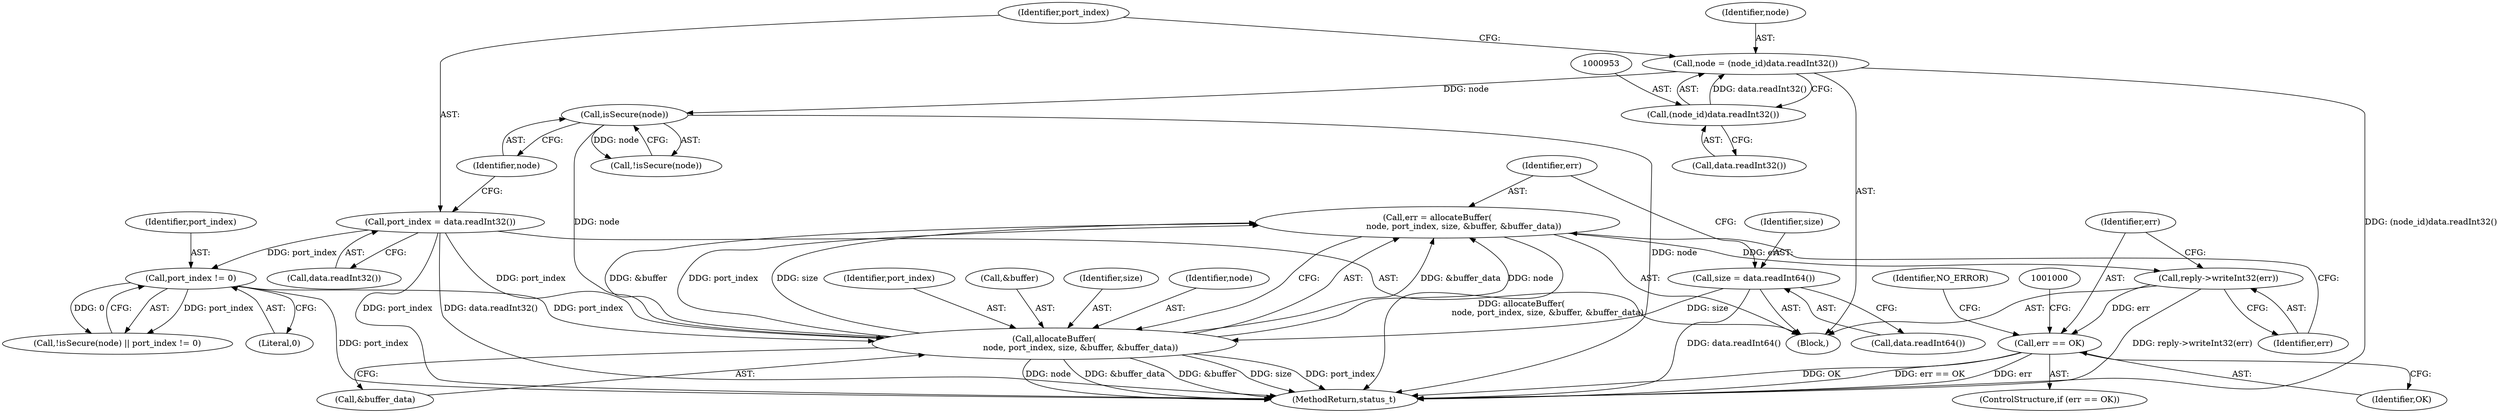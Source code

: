 digraph "0_Android_295c883fe3105b19bcd0f9e07d54c6b589fc5bff@API" {
"1000981" [label="(Call,err = allocateBuffer(\n                    node, port_index, size, &buffer, &buffer_data))"];
"1000983" [label="(Call,allocateBuffer(\n                    node, port_index, size, &buffer, &buffer_data))"];
"1000962" [label="(Call,isSecure(node))"];
"1000950" [label="(Call,node = (node_id)data.readInt32())"];
"1000952" [label="(Call,(node_id)data.readInt32())"];
"1000964" [label="(Call,port_index != 0)"];
"1000956" [label="(Call,port_index = data.readInt32())"];
"1000975" [label="(Call,size = data.readInt64())"];
"1000991" [label="(Call,reply->writeInt32(err))"];
"1000994" [label="(Call,err == OK)"];
"1000977" [label="(Call,data.readInt64())"];
"1000994" [label="(Call,err == OK)"];
"1000963" [label="(Identifier,node)"];
"1000989" [label="(Call,&buffer_data)"];
"1000991" [label="(Call,reply->writeInt32(err))"];
"1001214" [label="(MethodReturn,status_t)"];
"1000985" [label="(Identifier,port_index)"];
"1000966" [label="(Literal,0)"];
"1000982" [label="(Identifier,err)"];
"1000956" [label="(Call,port_index = data.readInt32())"];
"1000962" [label="(Call,isSecure(node))"];
"1000965" [label="(Identifier,port_index)"];
"1000950" [label="(Call,node = (node_id)data.readInt32())"];
"1000995" [label="(Identifier,err)"];
"1000993" [label="(ControlStructure,if (err == OK))"];
"1000987" [label="(Call,&buffer)"];
"1000954" [label="(Call,data.readInt32())"];
"1000958" [label="(Call,data.readInt32())"];
"1000976" [label="(Identifier,size)"];
"1000944" [label="(Block,)"];
"1000986" [label="(Identifier,size)"];
"1000957" [label="(Identifier,port_index)"];
"1001007" [label="(Identifier,NO_ERROR)"];
"1000952" [label="(Call,(node_id)data.readInt32())"];
"1000951" [label="(Identifier,node)"];
"1000992" [label="(Identifier,err)"];
"1000984" [label="(Identifier,node)"];
"1000996" [label="(Identifier,OK)"];
"1000983" [label="(Call,allocateBuffer(\n                    node, port_index, size, &buffer, &buffer_data))"];
"1000981" [label="(Call,err = allocateBuffer(\n                    node, port_index, size, &buffer, &buffer_data))"];
"1000964" [label="(Call,port_index != 0)"];
"1000975" [label="(Call,size = data.readInt64())"];
"1000960" [label="(Call,!isSecure(node) || port_index != 0)"];
"1000961" [label="(Call,!isSecure(node))"];
"1000981" -> "1000944"  [label="AST: "];
"1000981" -> "1000983"  [label="CFG: "];
"1000982" -> "1000981"  [label="AST: "];
"1000983" -> "1000981"  [label="AST: "];
"1000992" -> "1000981"  [label="CFG: "];
"1000981" -> "1001214"  [label="DDG: allocateBuffer(\n                    node, port_index, size, &buffer, &buffer_data)"];
"1000983" -> "1000981"  [label="DDG: &buffer_data"];
"1000983" -> "1000981"  [label="DDG: node"];
"1000983" -> "1000981"  [label="DDG: &buffer"];
"1000983" -> "1000981"  [label="DDG: port_index"];
"1000983" -> "1000981"  [label="DDG: size"];
"1000981" -> "1000991"  [label="DDG: err"];
"1000983" -> "1000989"  [label="CFG: "];
"1000984" -> "1000983"  [label="AST: "];
"1000985" -> "1000983"  [label="AST: "];
"1000986" -> "1000983"  [label="AST: "];
"1000987" -> "1000983"  [label="AST: "];
"1000989" -> "1000983"  [label="AST: "];
"1000983" -> "1001214"  [label="DDG: node"];
"1000983" -> "1001214"  [label="DDG: &buffer_data"];
"1000983" -> "1001214"  [label="DDG: &buffer"];
"1000983" -> "1001214"  [label="DDG: size"];
"1000983" -> "1001214"  [label="DDG: port_index"];
"1000962" -> "1000983"  [label="DDG: node"];
"1000964" -> "1000983"  [label="DDG: port_index"];
"1000956" -> "1000983"  [label="DDG: port_index"];
"1000975" -> "1000983"  [label="DDG: size"];
"1000962" -> "1000961"  [label="AST: "];
"1000962" -> "1000963"  [label="CFG: "];
"1000963" -> "1000962"  [label="AST: "];
"1000961" -> "1000962"  [label="CFG: "];
"1000962" -> "1001214"  [label="DDG: node"];
"1000962" -> "1000961"  [label="DDG: node"];
"1000950" -> "1000962"  [label="DDG: node"];
"1000950" -> "1000944"  [label="AST: "];
"1000950" -> "1000952"  [label="CFG: "];
"1000951" -> "1000950"  [label="AST: "];
"1000952" -> "1000950"  [label="AST: "];
"1000957" -> "1000950"  [label="CFG: "];
"1000950" -> "1001214"  [label="DDG: (node_id)data.readInt32()"];
"1000952" -> "1000950"  [label="DDG: data.readInt32()"];
"1000952" -> "1000954"  [label="CFG: "];
"1000953" -> "1000952"  [label="AST: "];
"1000954" -> "1000952"  [label="AST: "];
"1000964" -> "1000960"  [label="AST: "];
"1000964" -> "1000966"  [label="CFG: "];
"1000965" -> "1000964"  [label="AST: "];
"1000966" -> "1000964"  [label="AST: "];
"1000960" -> "1000964"  [label="CFG: "];
"1000964" -> "1001214"  [label="DDG: port_index"];
"1000964" -> "1000960"  [label="DDG: port_index"];
"1000964" -> "1000960"  [label="DDG: 0"];
"1000956" -> "1000964"  [label="DDG: port_index"];
"1000956" -> "1000944"  [label="AST: "];
"1000956" -> "1000958"  [label="CFG: "];
"1000957" -> "1000956"  [label="AST: "];
"1000958" -> "1000956"  [label="AST: "];
"1000963" -> "1000956"  [label="CFG: "];
"1000956" -> "1001214"  [label="DDG: port_index"];
"1000956" -> "1001214"  [label="DDG: data.readInt32()"];
"1000975" -> "1000944"  [label="AST: "];
"1000975" -> "1000977"  [label="CFG: "];
"1000976" -> "1000975"  [label="AST: "];
"1000977" -> "1000975"  [label="AST: "];
"1000982" -> "1000975"  [label="CFG: "];
"1000975" -> "1001214"  [label="DDG: data.readInt64()"];
"1000991" -> "1000944"  [label="AST: "];
"1000991" -> "1000992"  [label="CFG: "];
"1000992" -> "1000991"  [label="AST: "];
"1000995" -> "1000991"  [label="CFG: "];
"1000991" -> "1001214"  [label="DDG: reply->writeInt32(err)"];
"1000991" -> "1000994"  [label="DDG: err"];
"1000994" -> "1000993"  [label="AST: "];
"1000994" -> "1000996"  [label="CFG: "];
"1000995" -> "1000994"  [label="AST: "];
"1000996" -> "1000994"  [label="AST: "];
"1001000" -> "1000994"  [label="CFG: "];
"1001007" -> "1000994"  [label="CFG: "];
"1000994" -> "1001214"  [label="DDG: OK"];
"1000994" -> "1001214"  [label="DDG: err == OK"];
"1000994" -> "1001214"  [label="DDG: err"];
}
